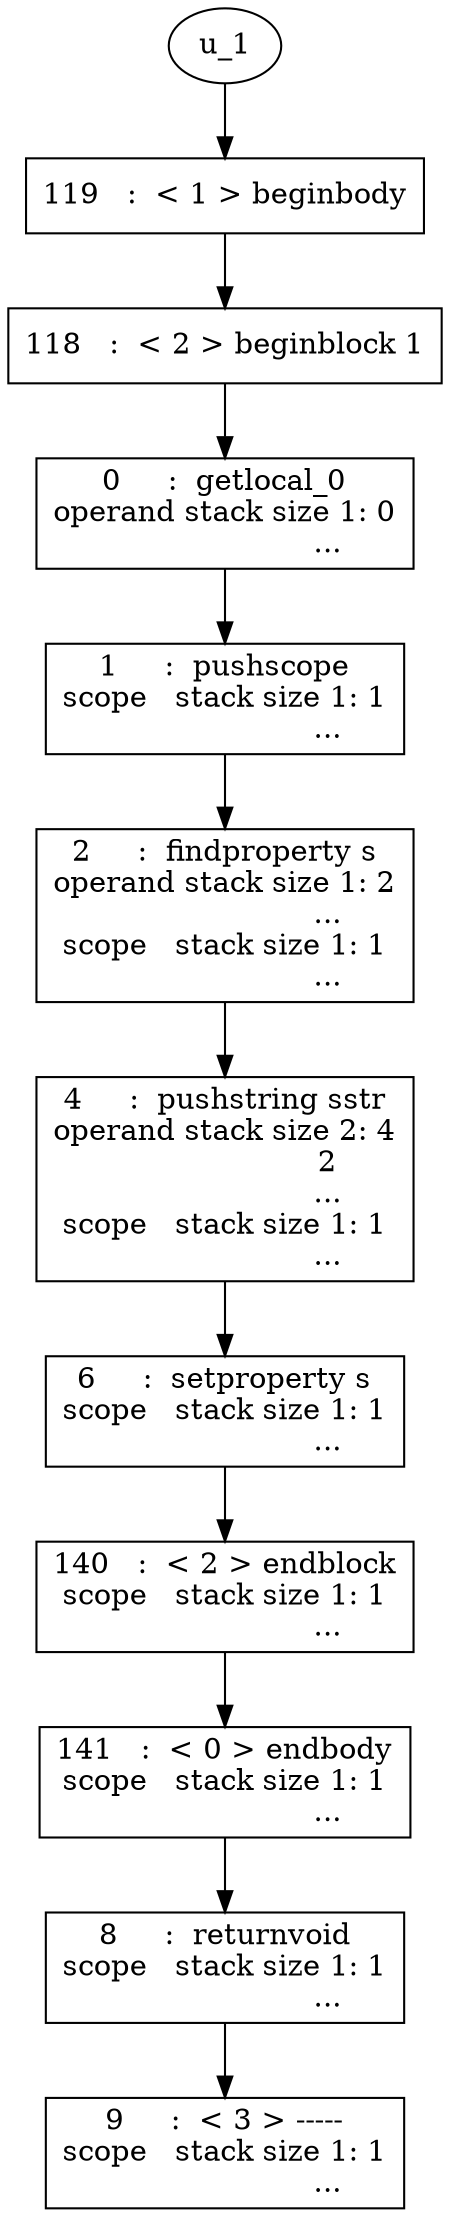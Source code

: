 digraph G {
u0[label="0     :  getlocal_0\noperand stack size 1: 0\n                      ...",shape="box"];
u1[label="1     :  pushscope\nscope   stack size 1: 1\n                      ...",shape="box"];
u2[label="2     :  findproperty s\noperand stack size 1: 2\n                      ...\nscope   stack size 1: 1\n                      ...",shape="box"];
u4[label="4     :  pushstring sstr\noperand stack size 2: 4\n                      2\n                      ...\nscope   stack size 1: 1\n                      ...",shape="box"];
u6[label="6     :  setproperty s\nscope   stack size 1: 1\n                      ...",shape="box"];
u8[label="8     :  returnvoid\nscope   stack size 1: 1\n                      ...",shape="box"];
u9[label="9     :  < 3 > -----\nscope   stack size 1: 1\n                      ...",shape="box"];
u118[label="118   :  < 2 > beginblock 1",shape="box"];
u119[label="119   :  < 1 > beginbody",shape="box"];
u140[label="140   :  < 2 > endblock\nscope   stack size 1: 1\n                      ...",shape="box"];
u141[label="141   :  < 0 > endbody\nscope   stack size 1: 1\n                      ...",shape="box"];
u_1 -> u119;
u119 -> u118;
u118 -> u0;
u0 -> u1;
u1 -> u2;
u2 -> u4;
u4 -> u6;
u6 -> u140;
u140 -> u141;
u141 -> u8;
u8 -> u9;

}
digraph G {
u0[label="0     :  getlocal_0\noperand stack size 1: 0\n                      ...",shape="box"];
u1[label="1     :  pushscope\nscope   stack size 1: 1\n                      ...",shape="box"];
u2[label="2     :  getlocal_0\noperand stack size 1: 2\n                      ...\nscope   stack size 1: 1\n                      ...",shape="box"];
u3[label="3     :  constructsuper args: 0\nscope   stack size 1: 1\n                      ...",shape="box"];
u5[label="5     :  getlocal_0\noperand stack size 1: 5\n                      ...\nscope   stack size 1: 1\n                      ...",shape="box"];
u6[label="6     :  pushbyte 255\noperand stack size 2: 6\n                      5\n                      ...\nscope   stack size 1: 1\n                      ...",shape="box"];
u8[label="8     :  initproperty prv\nscope   stack size 1: 1\n                      ...",shape="box"];
u10[label="10    :  returnvoid\nscope   stack size 1: 1\n                      ...",shape="box"];
u11[label="11    :  < 6 > -----\nscope   stack size 1: 1\n                      ...",shape="box"];
u122[label="122   :  < 5 > beginblock 2",shape="box"];
u123[label="123   :  < 4 > beginbody",shape="box"];
u152[label="152   :  < 5 > endblock\nscope   stack size 1: 1\n                      ...",shape="box"];
u153[label="153   :  < 0 > endbody\nscope   stack size 1: 1\n                      ...",shape="box"];
u_1 -> u123;
u123 -> u122;
u122 -> u0;
u0 -> u1;
u1 -> u2;
u2 -> u3;
u3 -> u5;
u5 -> u6;
u6 -> u8;
u8 -> u152;
u152 -> u153;
u153 -> u10;
u10 -> u11;

}
digraph G {
u0[label="0     :  getlocal_0\noperand stack size 1: 0\n                      ...",shape="box"];
u1[label="1     :  pushscope\nscope   stack size 1: 1\n                      ...",shape="box"];
u2[label="2     :  newactivation\noperand stack size 1: 2\n                      ...\nscope   stack size 1: 1\n                      ...",shape="box"];
u3[label="3     :  dup\noperand stack size 2: 3\n                      3\n                      ...\nscope   stack size 1: 1\n                      ...",shape="box"];
u4[label="4     :  setlocal_2\noperand stack size 1: 3\n                      ...\nscope   stack size 1: 1\n                      ...",shape="box"];
u5[label="5     :  pushscope\nscope   stack size 2: 5\n                      1\n                      ...",shape="box"];
u6[label="6     :  getscopeobject index: 1\noperand stack size 1: 6\n                      ...\nscope   stack size 2: 5\n                      1\n                      ...",shape="box"];
u8[label="8     :  getlocal_1\noperand stack size 2: 8\n                      6\n                      ...\nscope   stack size 2: 5\n                      1\n                      ...",shape="box"];
u9[label="9     :  setslot 1\nscope   stack size 2: 5\n                      1\n                      ...",shape="box"];
u11[label="11    :  getscopeobject index: 1\noperand stack size 1: 11\n                      ...\nscope   stack size 2: 5\n                      1\n                      ...",shape="box"];
u13[label="13    :  pushbyte 100\noperand stack size 2: 13\n                      11\n                      ...\nscope   stack size 2: 5\n                      1\n                      ...",shape="box"];
u15[label="15    :  setslot 2\nscope   stack size 2: 5\n                      1\n                      ...",shape="box"];
u17[label="17    :  < 9 > beginblock 4\nscope   stack size 2: 5\n                      1\n                      ...",shape="box"];
u18[label="18    :  getproperty xoo\noperand stack size 1: 18\n                      ...\nscope   stack size 2: 5\n                      1\n                      ...",shape="box"];
u20[label="20    :  iffalse 54 (30)\nscope   stack size 2: 5\n                      1\n                      ...",shape="box"];
u24[label="24    :  < 10 > beginblock 5\nscope   stack size 2: 5\n                      1\n                      ...",shape="box"];
u26[label="26    :  getslot 2\noperand stack size 1: 26\n                      ...\nscope   stack size 2: 5\n                      1\n                      ...",shape="box"];
u28[label="28    :  pushbyte 0\noperand stack size 2: 28\n                      26\n                      ...\nscope   stack size 2: 5\n                      1\n                      ...",shape="box"];
u30[label="30    :  ifngt 44 (10)\nscope   stack size 2: 5\n                      1\n                      ...",shape="box"];
u34[label="34    :  < 11 > beginblock 6\nscope   stack size 2: 5\n                      1\n                      ...",shape="box"];
u36[label="36    :  pushbyte 1\noperand stack size 2: 36\n                      346\n                      ...\nscope   stack size 2: 5\n                      1\n                      ...",shape="box"];
u38[label="38    :  setslot 2\nscope   stack size 2: 5\n                      1\n                      ...",shape="box"];
u40[label="40    :  jump 50 (6)\nscope   stack size 2: 5\n                      1\n                      ...",shape="box"];
u44[label="44    :  < 12 > beginblock 7\nscope   stack size 2: 5\n                      1\n                      ...",shape="box"];
u46[label="46    :  pushbyte 0\noperand stack size 2: 46\n                      362\n                      ...\nscope   stack size 2: 5\n                      1\n                      ...",shape="box"];
u48[label="48    :  setslot 2\nscope   stack size 2: 5\n                      1\n                      ...",shape="box"];
u50[label="50    :  < 13 > beginblock 8\nscope   stack size 2: 5\n                      1\n                      ...",shape="box"];
u54[label="54    :  < 14 > beginblock 9\nscope   stack size 2: 5\n                      1\n                      ...",shape="box"];
u56[label="56    :  pushbyte 3\noperand stack size 2: 56\n                      378\n                      ...\nscope   stack size 2: 5\n                      1\n                      ...",shape="box"];
u58[label="58    :  setslot 2\nscope   stack size 2: 5\n                      1\n                      ...",shape="box"];
u60[label="60    :  < 15 > beginblock 10\nscope   stack size 2: 5\n                      1\n                      ...",shape="box"];
u64[label="64    :  < 16 > beginblock 11\noperand stack size 1: ...\nscope   stack size 1: ...",shape="box"];
u65[label="65    :  pushscope\noperand stack size 1: ...\nscope   stack size 2: 65\n                      ...",shape="box"];
u66[label="66    :  getlocal_2\noperand stack size 2: 66\n                      ...\nscope   stack size 2: 65\n                      ...",shape="box"];
u67[label="67    :  pushscope\noperand stack size 1: ...\nscope   stack size 3: 67\n                      65\n                      ...",shape="box"];
u68[label="68    :  newcatch from: 17, to: 60, target: 64, type: Error, name: e\noperand stack size 2: 68\n                      ...\nscope   stack size 3: 67\n                      65\n                      ...",shape="box"];
u70[label="70    :  dup\noperand stack size 3: 70\n                      70\n                      ...\nscope   stack size 3: 67\n                      65\n                      ...",shape="box"];
u71[label="71    :  setlocal_3\noperand stack size 2: 70\n                      ...\nscope   stack size 3: 67\n                      65\n                      ...",shape="box"];
u72[label="72    :  dup\noperand stack size 3: 72\n                      72\n                      ...\nscope   stack size 3: 67\n                      65\n                      ...",shape="box"];
u73[label="73    :  pushscope\noperand stack size 2: 72\n                      ...\nscope   stack size 4: 73\n                      67\n                      65\n                      ...",shape="box"];
u74[label="74    :  swap\noperand stack size 2: 74\n                      74\n                      ...\nscope   stack size 4: 73\n                      67\n                      65\n                      ...",shape="box"];
u75[label="75    :  setslot 1\nscope   stack size 4: 73\n                      67\n                      65\n                      ...",shape="box"];
u77[label="77    :  popscope\nscope   stack size 3: 67\n                      65\n                      ...",shape="box"];
u78[label="78    :  kill 3\nscope   stack size 3: 67\n                      65\n                      ...",shape="box"];
u80[label="80    :  < 17 > beginblock 12\nscope   stack size 3: 5, 67\n                      1, 65\n                      ...",shape="box"];
u82[label="82    :  getslot 2\noperand stack size 1: 82\n                      ...\nscope   stack size 3: 5, 67\n                      1, 65\n                      ...",shape="box"];
u84[label="84    :  returnvalue\nscope   stack size 3: 5, 67\n                      1, 65\n                      ...",shape="box"];
u85[label="85    :  < 18 > -----\nscope   stack size 3: 5, 67\n                      1, 65\n                      ...",shape="box"];
u270[label="270   :  < 8 > beginblock 3",shape="box"];
u271[label="271   :  < 7 > beginbody",shape="box"];
u318[label="318   :  getlocal_0\noperand stack size 1: 318\n                      ...\nscope   stack size 2: 5\n                      1\n                      ...",shape="box"];
u328[label="328   :  < 9 > endblock\noperand stack size 1: 18\n                      ...\nscope   stack size 2: 5\n                      1\n                      ...",shape="box"];
u330[label="330   :  getscopeobject index: 1\noperand stack size 1: 330\n                      ...\nscope   stack size 2: 5\n                      1\n                      ...",shape="box"];
u344[label="344   :  < 10 > endblock\noperand stack size 2: 28\n                      26\n                      ...\nscope   stack size 2: 5\n                      1\n                      ...",shape="box"];
u346[label="346   :  getscopeobject index: 1\noperand stack size 1: 346\n                      ...\nscope   stack size 2: 5\n                      1\n                      ...",shape="box"];
u360[label="360   :  < 11 > endblock\nscope   stack size 2: 5\n                      1\n                      ...",shape="box"];
u362[label="362   :  getscopeobject index: 1\noperand stack size 1: 362\n                      ...\nscope   stack size 2: 5\n                      1\n                      ...",shape="box"];
u374[label="374   :  jump 60 (-318)\nscope   stack size 2: 5\n                      1\n                      ...",shape="box"];
u375[label="375   :  < 12 > endblock\nscope   stack size 2: 5\n                      1\n                      ...",shape="box"];
u376[label="376   :  < 13 > endblock\nscope   stack size 2: 5\n                      1\n                      ...",shape="box"];
u378[label="378   :  getscopeobject index: 1\noperand stack size 1: 378\n                      ...\nscope   stack size 2: 5\n                      1\n                      ...",shape="box"];
u390[label="390   :  jump 80 (-314)\nscope   stack size 2: 5\n                      1\n                      ...",shape="box"];
u392[label="392   :  < 15 > endblock\nscope   stack size 2: 5\n                      1\n                      ...",shape="box"];
u394[label="394   :  getlocal_0\noperand stack size 2: 394\n                      ...\nscope   stack size 1: ...",shape="box"];
u446[label="446   :  getscopeobject index: 1\noperand stack size 1: 446\n                      ...\nscope   stack size 3: 5, 67\n                      1, 65\n                      ...",shape="box"];
u447[label="447   :  < 16 > endblock\nscope   stack size 3: 67\n                      65\n                      ...",shape="box"];
u456[label="456   :  < 17 > endblock\noperand stack size 1: 82\n                      ...\nscope   stack size 3: 5, 67\n                      1, 65\n                      ...",shape="box"];
u457[label="457   :  < 0 > endbody\noperand stack size 1: 82\n                      ...\nscope   stack size 3: 5, 67\n                      1, 65\n                      ...",shape="box"];
u_1 -> u271;
u_1 -> u64;
u271 -> u270;
u270 -> u0;
u0 -> u1;
u1 -> u2;
u2 -> u3;
u3 -> u4;
u4 -> u5;
u5 -> u6;
u6 -> u8;
u8 -> u9;
u9 -> u11;
u11 -> u13;
u13 -> u15;
u15 -> u17;
u17 -> u318;
u318 -> u18;
u18 -> u328;
u328 -> u20;
u20 -> u24;
u20 -> u54;
u24 -> u330;
u330 -> u26;
u26 -> u28;
u28 -> u344;
u344 -> u30;
u30 -> u34;
u30 -> u44;
u34 -> u346;
u346 -> u36;
u36 -> u38;
u38 -> u360;
u360 -> u40;
u40 -> u50;
u44 -> u362;
u362 -> u46;
u46 -> u48;
u48 -> u375;
u375 -> u50;
u50 -> u376;
u376 -> u374;
u374 -> u60;
u54 -> u378;
u378 -> u56;
u56 -> u58;
u58 -> u60;
u60 -> u392;
u392 -> u390;
u390 -> u80;
u64 -> u394;
u394 -> u65;
u65 -> u66;
u66 -> u67;
u67 -> u68;
u68 -> u70;
u70 -> u71;
u71 -> u72;
u72 -> u73;
u73 -> u74;
u74 -> u75;
u75 -> u77;
u77 -> u78;
u78 -> u447;
u447 -> u80;
u80 -> u446;
u446 -> u82;
u82 -> u456;
u456 -> u457;
u457 -> u84;
u84 -> u85;

}
digraph G {
u0[label="0     :  getlocal_0\noperand stack size 1: 0\n                      ...",shape="box"];
u1[label="1     :  pushscope\nscope   stack size 1: 1\n                      ...",shape="box"];
u2[label="2     :  getscopeobject index: 0\noperand stack size 1: 2\n                      ...\nscope   stack size 1: 1\n                      ...",shape="box"];
u4[label="4     :  getlex Object\noperand stack size 2: 4\n                      2\n                      ...\nscope   stack size 1: 1\n                      ...",shape="box"];
u6[label="6     :  pushscope\noperand stack size 1: 2\n                      ...\nscope   stack size 2: 6\n                      1\n                      ...",shape="box"];
u7[label="7     :  getlex flash.events:EventDispatcher\noperand stack size 2: 7\n                      2\n                      ...\nscope   stack size 2: 6\n                      1\n                      ...",shape="box"];
u9[label="9     :  pushscope\noperand stack size 1: 2\n                      ...\nscope   stack size 3: 9\n                      6\n                      1\n                      ...",shape="box"];
u10[label="10    :  getlex flash.display:DisplayObject\noperand stack size 2: 10\n                      2\n                      ...\nscope   stack size 3: 9\n                      6\n                      1\n                      ...",shape="box"];
u12[label="12    :  pushscope\noperand stack size 1: 2\n                      ...\nscope   stack size 4: 12\n                      9\n                      6\n                      1\n                      ...",shape="box"];
u13[label="13    :  getlex flash.display:InteractiveObject\noperand stack size 2: 13\n                      2\n                      ...\nscope   stack size 4: 12\n                      9\n                      6\n                      1\n                      ...",shape="box"];
u15[label="15    :  pushscope\noperand stack size 1: 2\n                      ...\nscope   stack size 5: 15\n                      12\n                      9\n                      6\n                      1\n                      ...",shape="box"];
u16[label="16    :  getlex flash.display:DisplayObjectContainer\noperand stack size 2: 16\n                      2\n                      ...\nscope   stack size 5: 15\n                      12\n                      9\n                      6\n                      1\n                      ...",shape="box"];
u18[label="18    :  pushscope\noperand stack size 1: 2\n                      ...\nscope   stack size 6: 18\n                      15\n                      12\n                      9\n                      6\n                      1\n                      ...",shape="box"];
u19[label="19    :  getlex flash.display:Sprite\noperand stack size 2: 19\n                      2\n                      ...\nscope   stack size 6: 18\n                      15\n                      12\n                      9\n                      6\n                      1\n                      ...",shape="box"];
u21[label="21    :  pushscope\noperand stack size 1: 2\n                      ...\nscope   stack size 7: 21\n                      18\n                      15\n                      12\n                      9\n                      6\n                      1\n                      ...",shape="box"];
u22[label="22    :  getlex flash.display:Sprite\noperand stack size 2: 22\n                      2\n                      ...\nscope   stack size 7: 21\n                      18\n                      15\n                      12\n                      9\n                      6\n                      1\n                      ...",shape="box"];
u24[label="24    :  newclass boogie_test:Test1\noperand stack size 2: 24\n                      2\n                      ...\nscope   stack size 7: 21\n                      18\n                      15\n                      12\n                      9\n                      6\n                      1\n                      ...",shape="box"];
u26[label="26    :  popscope\noperand stack size 2: 24\n                      2\n                      ...\nscope   stack size 6: 18\n                      15\n                      12\n                      9\n                      6\n                      1\n                      ...",shape="box"];
u27[label="27    :  popscope\noperand stack size 2: 24\n                      2\n                      ...\nscope   stack size 5: 15\n                      12\n                      9\n                      6\n                      1\n                      ...",shape="box"];
u28[label="28    :  popscope\noperand stack size 2: 24\n                      2\n                      ...\nscope   stack size 4: 12\n                      9\n                      6\n                      1\n                      ...",shape="box"];
u29[label="29    :  popscope\noperand stack size 2: 24\n                      2\n                      ...\nscope   stack size 3: 9\n                      6\n                      1\n                      ...",shape="box"];
u30[label="30    :  popscope\noperand stack size 2: 24\n                      2\n                      ...\nscope   stack size 2: 6\n                      1\n                      ...",shape="box"];
u31[label="31    :  popscope\noperand stack size 2: 24\n                      2\n                      ...\nscope   stack size 1: 1\n                      ...",shape="box"];
u32[label="32    :  initproperty boogie_test:Test1\nscope   stack size 1: 1\n                      ...",shape="box"];
u34[label="34    :  returnvoid\nscope   stack size 1: 1\n                      ...",shape="box"];
u35[label="35    :  < 21 > -----\nscope   stack size 1: 1\n                      ...",shape="box"];
u170[label="170   :  < 20 > beginblock 13",shape="box"];
u171[label="171   :  < 19 > beginbody",shape="box"];
u268[label="268   :  < 20 > endblock\nscope   stack size 1: 1\n                      ...",shape="box"];
u269[label="269   :  < 0 > endbody\nscope   stack size 1: 1\n                      ...",shape="box"];
u_1 -> u171;
u171 -> u170;
u170 -> u0;
u0 -> u1;
u1 -> u2;
u2 -> u4;
u4 -> u6;
u6 -> u7;
u7 -> u9;
u9 -> u10;
u10 -> u12;
u12 -> u13;
u13 -> u15;
u15 -> u16;
u16 -> u18;
u18 -> u19;
u19 -> u21;
u21 -> u22;
u22 -> u24;
u24 -> u26;
u26 -> u27;
u27 -> u28;
u28 -> u29;
u29 -> u30;
u30 -> u31;
u31 -> u32;
u32 -> u268;
u268 -> u269;
u269 -> u34;
u34 -> u35;

}
